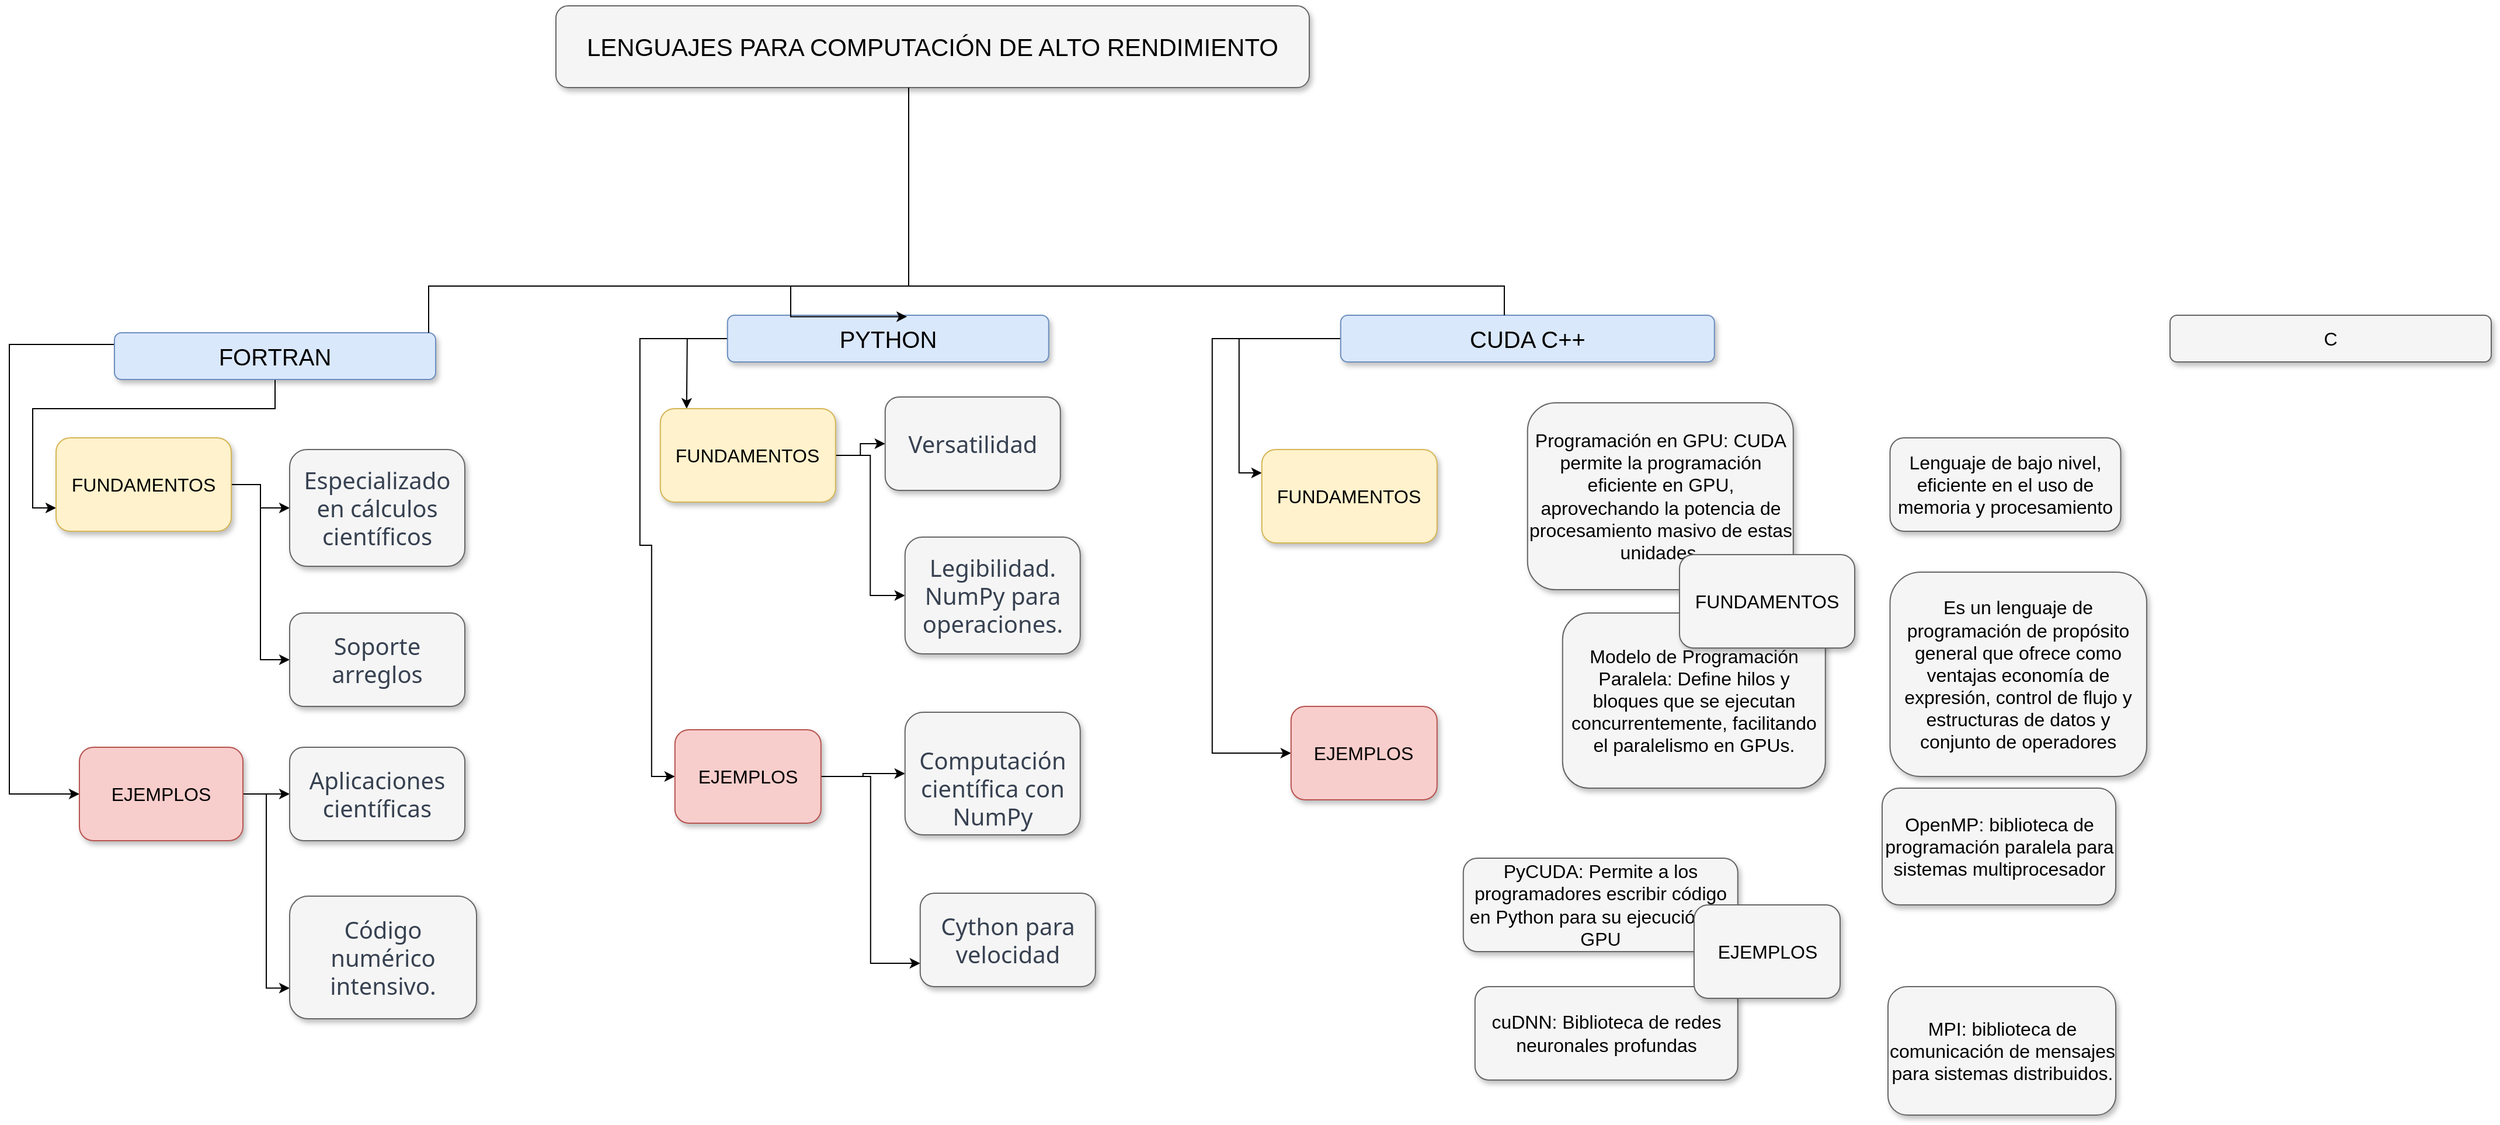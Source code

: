 <mxfile version="22.1.21" type="github">
  <diagram name="Page-1" id="b98fa263-6416-c6ec-5b7d-78bf54ef71d0">
    <mxGraphModel dx="2773" dy="1637" grid="1" gridSize="10" guides="1" tooltips="1" connect="1" arrows="1" fold="1" page="1" pageScale="1.5" pageWidth="1169" pageHeight="826" background="none" math="0" shadow="0">
      <root>
        <mxCell id="0" style=";html=1;" />
        <mxCell id="1" style=";html=1;" parent="0" />
        <mxCell id="303ed1de8c2c98b4-3" value="&lt;font style=&quot;font-size: 21px;&quot;&gt;LENGUAJES PARA COMPUTACIÓN DE ALTO RENDIMIENTO&lt;/font&gt;" style="whiteSpace=wrap;html=1;rounded=1;shadow=1;strokeWidth=1;fontSize=16;align=center;fillColor=#f5f5f5;strokeColor=#666666;" parent="1" vertex="1">
          <mxGeometry x="528" y="170" width="645" height="70" as="geometry" />
        </mxCell>
        <mxCell id="3Gz9zS-fkLntQRFdHaT7-12" style="edgeStyle=orthogonalEdgeStyle;rounded=0;orthogonalLoop=1;jettySize=auto;html=1;exitX=0;exitY=0.25;exitDx=0;exitDy=0;" edge="1" parent="1" source="303ed1de8c2c98b4-5" target="303ed1de8c2c98b4-21">
          <mxGeometry relative="1" as="geometry">
            <Array as="points">
              <mxPoint x="60" y="460" />
              <mxPoint x="60" y="845" />
            </Array>
          </mxGeometry>
        </mxCell>
        <mxCell id="3Gz9zS-fkLntQRFdHaT7-15" style="edgeStyle=orthogonalEdgeStyle;rounded=0;orthogonalLoop=1;jettySize=auto;html=1;entryX=0;entryY=0.75;entryDx=0;entryDy=0;" edge="1" parent="1" source="303ed1de8c2c98b4-5" target="303ed1de8c2c98b4-10">
          <mxGeometry relative="1" as="geometry" />
        </mxCell>
        <mxCell id="303ed1de8c2c98b4-5" value="&lt;font style=&quot;font-size: 20px;&quot;&gt;FORTRAN&lt;/font&gt;" style="whiteSpace=wrap;html=1;rounded=1;shadow=1;strokeWidth=1;fontSize=16;align=center;fillColor=#dae8fc;strokeColor=#6c8ebf;" parent="1" vertex="1">
          <mxGeometry x="150" y="450" width="275" height="40" as="geometry" />
        </mxCell>
        <mxCell id="3Gz9zS-fkLntQRFdHaT7-61" style="edgeStyle=orthogonalEdgeStyle;rounded=0;orthogonalLoop=1;jettySize=auto;html=1;entryX=0;entryY=0.5;entryDx=0;entryDy=0;" edge="1" parent="1" source="303ed1de8c2c98b4-6" target="3Gz9zS-fkLntQRFdHaT7-11">
          <mxGeometry relative="1" as="geometry">
            <Array as="points">
              <mxPoint x="599.89" y="455" />
              <mxPoint x="599.89" y="632" />
              <mxPoint x="609.89" y="632" />
              <mxPoint x="609.89" y="830" />
            </Array>
          </mxGeometry>
        </mxCell>
        <mxCell id="3Gz9zS-fkLntQRFdHaT7-63" style="edgeStyle=orthogonalEdgeStyle;rounded=0;orthogonalLoop=1;jettySize=auto;html=1;" edge="1" parent="1" source="303ed1de8c2c98b4-6">
          <mxGeometry relative="1" as="geometry">
            <mxPoint x="639.89" y="515" as="targetPoint" />
          </mxGeometry>
        </mxCell>
        <mxCell id="303ed1de8c2c98b4-6" value="&lt;font style=&quot;font-size: 20px;&quot;&gt;PYTHON&lt;/font&gt;" style="whiteSpace=wrap;html=1;rounded=1;shadow=1;strokeWidth=1;fontSize=16;align=center;fillColor=#dae8fc;strokeColor=#6c8ebf;" parent="1" vertex="1">
          <mxGeometry x="674.89" y="435" width="275" height="40" as="geometry" />
        </mxCell>
        <mxCell id="3Gz9zS-fkLntQRFdHaT7-70" style="edgeStyle=orthogonalEdgeStyle;rounded=0;orthogonalLoop=1;jettySize=auto;html=1;entryX=0;entryY=0.25;entryDx=0;entryDy=0;" edge="1" parent="1" source="303ed1de8c2c98b4-8" target="4D1bzQeJwv3goNtSGUDf-17">
          <mxGeometry relative="1" as="geometry">
            <Array as="points">
              <mxPoint x="1112.89" y="455" />
              <mxPoint x="1112.89" y="570" />
            </Array>
          </mxGeometry>
        </mxCell>
        <mxCell id="3Gz9zS-fkLntQRFdHaT7-71" style="edgeStyle=orthogonalEdgeStyle;rounded=0;orthogonalLoop=1;jettySize=auto;html=1;entryX=0;entryY=0.5;entryDx=0;entryDy=0;" edge="1" parent="1" source="303ed1de8c2c98b4-8" target="4D1bzQeJwv3goNtSGUDf-18">
          <mxGeometry relative="1" as="geometry">
            <Array as="points">
              <mxPoint x="1089.89" y="455" />
              <mxPoint x="1089.89" y="810" />
            </Array>
          </mxGeometry>
        </mxCell>
        <mxCell id="303ed1de8c2c98b4-8" value="&lt;font style=&quot;font-size: 20px;&quot;&gt;CUDA C++&lt;/font&gt;" style="whiteSpace=wrap;html=1;rounded=1;shadow=1;strokeWidth=1;fontSize=16;align=center;fillColor=#dae8fc;strokeColor=#6c8ebf;" parent="1" vertex="1">
          <mxGeometry x="1199.89" y="435" width="320" height="40" as="geometry" />
        </mxCell>
        <mxCell id="303ed1de8c2c98b4-9" value="C" style="whiteSpace=wrap;html=1;rounded=1;shadow=1;strokeWidth=1;fontSize=16;align=center;fillColor=#f5f5f5;strokeColor=#666666;" parent="1" vertex="1">
          <mxGeometry x="1910" y="435" width="275" height="40" as="geometry" />
        </mxCell>
        <mxCell id="3Gz9zS-fkLntQRFdHaT7-50" style="edgeStyle=orthogonalEdgeStyle;rounded=0;orthogonalLoop=1;jettySize=auto;html=1;" edge="1" parent="1" source="303ed1de8c2c98b4-10" target="3Gz9zS-fkLntQRFdHaT7-42">
          <mxGeometry relative="1" as="geometry" />
        </mxCell>
        <mxCell id="3Gz9zS-fkLntQRFdHaT7-51" style="edgeStyle=orthogonalEdgeStyle;rounded=0;orthogonalLoop=1;jettySize=auto;html=1;entryX=0;entryY=0.5;entryDx=0;entryDy=0;" edge="1" parent="1" source="303ed1de8c2c98b4-10" target="3Gz9zS-fkLntQRFdHaT7-41">
          <mxGeometry relative="1" as="geometry" />
        </mxCell>
        <mxCell id="303ed1de8c2c98b4-10" value="FUNDAMENTOS" style="whiteSpace=wrap;html=1;rounded=1;shadow=1;strokeWidth=1;fontSize=16;align=center;fillColor=#fff2cc;strokeColor=#d6b656;" parent="1" vertex="1">
          <mxGeometry x="100" y="540" width="150" height="80" as="geometry" />
        </mxCell>
        <mxCell id="3Gz9zS-fkLntQRFdHaT7-52" style="edgeStyle=orthogonalEdgeStyle;rounded=0;orthogonalLoop=1;jettySize=auto;html=1;" edge="1" parent="1" source="303ed1de8c2c98b4-21" target="3Gz9zS-fkLntQRFdHaT7-40">
          <mxGeometry relative="1" as="geometry" />
        </mxCell>
        <mxCell id="3Gz9zS-fkLntQRFdHaT7-53" style="edgeStyle=orthogonalEdgeStyle;rounded=0;orthogonalLoop=1;jettySize=auto;html=1;entryX=0;entryY=0.75;entryDx=0;entryDy=0;" edge="1" parent="1" source="303ed1de8c2c98b4-21" target="3Gz9zS-fkLntQRFdHaT7-39">
          <mxGeometry relative="1" as="geometry" />
        </mxCell>
        <mxCell id="303ed1de8c2c98b4-21" value="EJEMPLOS&lt;br&gt;" style="whiteSpace=wrap;html=1;rounded=1;shadow=1;strokeWidth=1;fontSize=16;align=center;fillColor=#f8cecc;strokeColor=#b85450;" parent="1" vertex="1">
          <mxGeometry x="120" y="805" width="140" height="80" as="geometry" />
        </mxCell>
        <mxCell id="303ed1de8c2c98b4-80" style="edgeStyle=orthogonalEdgeStyle;html=1;startSize=6;endFill=0;endSize=6;strokeWidth=1;fontSize=16;rounded=0;endArrow=none;" parent="1" target="303ed1de8c2c98b4-5" edge="1">
          <mxGeometry relative="1" as="geometry">
            <Array as="points">
              <mxPoint x="830" y="250" />
              <mxPoint x="830" y="410" />
              <mxPoint x="419" y="410" />
            </Array>
            <mxPoint x="830" y="250" as="sourcePoint" />
          </mxGeometry>
        </mxCell>
        <mxCell id="303ed1de8c2c98b4-83" style="edgeStyle=orthogonalEdgeStyle;html=1;startSize=6;endFill=0;endSize=6;strokeWidth=1;fontSize=16;rounded=0;endArrow=none;" parent="1" target="303ed1de8c2c98b4-8" edge="1">
          <mxGeometry relative="1" as="geometry">
            <Array as="points">
              <mxPoint x="830" y="410" />
              <mxPoint x="1340" y="410" />
            </Array>
            <mxPoint x="830" y="250" as="sourcePoint" />
          </mxGeometry>
        </mxCell>
        <mxCell id="3Gz9zS-fkLntQRFdHaT7-64" style="edgeStyle=orthogonalEdgeStyle;rounded=0;orthogonalLoop=1;jettySize=auto;html=1;" edge="1" parent="1" source="3Gz9zS-fkLntQRFdHaT7-9" target="3Gz9zS-fkLntQRFdHaT7-44">
          <mxGeometry relative="1" as="geometry" />
        </mxCell>
        <mxCell id="3Gz9zS-fkLntQRFdHaT7-65" style="edgeStyle=orthogonalEdgeStyle;rounded=0;orthogonalLoop=1;jettySize=auto;html=1;entryX=0;entryY=0.5;entryDx=0;entryDy=0;" edge="1" parent="1" source="3Gz9zS-fkLntQRFdHaT7-9" target="3Gz9zS-fkLntQRFdHaT7-47">
          <mxGeometry relative="1" as="geometry" />
        </mxCell>
        <mxCell id="3Gz9zS-fkLntQRFdHaT7-9" value="FUNDAMENTOS" style="whiteSpace=wrap;html=1;rounded=1;shadow=1;strokeWidth=1;fontSize=16;align=center;fillColor=#fff2cc;strokeColor=#d6b656;" vertex="1" parent="1">
          <mxGeometry x="617.39" y="515" width="150" height="80" as="geometry" />
        </mxCell>
        <mxCell id="3Gz9zS-fkLntQRFdHaT7-66" style="edgeStyle=orthogonalEdgeStyle;rounded=0;orthogonalLoop=1;jettySize=auto;html=1;entryX=0;entryY=0.5;entryDx=0;entryDy=0;" edge="1" parent="1" source="3Gz9zS-fkLntQRFdHaT7-11" target="3Gz9zS-fkLntQRFdHaT7-46">
          <mxGeometry relative="1" as="geometry" />
        </mxCell>
        <mxCell id="3Gz9zS-fkLntQRFdHaT7-67" style="edgeStyle=orthogonalEdgeStyle;rounded=0;orthogonalLoop=1;jettySize=auto;html=1;entryX=0;entryY=0.75;entryDx=0;entryDy=0;" edge="1" parent="1" source="3Gz9zS-fkLntQRFdHaT7-11" target="3Gz9zS-fkLntQRFdHaT7-49">
          <mxGeometry relative="1" as="geometry" />
        </mxCell>
        <mxCell id="3Gz9zS-fkLntQRFdHaT7-11" value="EJEMPLOS&lt;br&gt;" style="whiteSpace=wrap;html=1;rounded=1;shadow=1;strokeWidth=1;fontSize=16;align=center;fillColor=#f8cecc;strokeColor=#b85450;" vertex="1" parent="1">
          <mxGeometry x="629.89" y="790" width="125" height="80" as="geometry" />
        </mxCell>
        <mxCell id="3Gz9zS-fkLntQRFdHaT7-39" value="&lt;font style=&quot;font-size: 20px;&quot;&gt;&lt;span style=&quot;color: rgb(55, 65, 81); font-family: Söhne, ui-sans-serif, system-ui, -apple-system, &amp;quot;Segoe UI&amp;quot;, Roboto, Ubuntu, Cantarell, &amp;quot;Noto Sans&amp;quot;, sans-serif, &amp;quot;Helvetica Neue&amp;quot;, Arial, &amp;quot;Apple Color Emoji&amp;quot;, &amp;quot;Segoe UI Emoji&amp;quot;, &amp;quot;Segoe UI Symbol&amp;quot;, &amp;quot;Noto Color Emoji&amp;quot;; font-style: normal; font-variant-ligatures: normal; font-variant-caps: normal; font-weight: 400; letter-spacing: normal; orphans: 2; text-align: left; text-indent: 0px; text-transform: none; widows: 2; word-spacing: 0px; -webkit-text-stroke-width: 0px; text-decoration-thickness: initial; text-decoration-style: initial; text-decoration-color: initial; float: none; display: inline !important;&quot;&gt;Código numérico intensivo.&lt;/span&gt;&lt;br&gt;&lt;/font&gt;" style="whiteSpace=wrap;html=1;rounded=1;shadow=1;strokeWidth=1;fontSize=16;align=center;fillColor=#f5f5f5;strokeColor=#666666;" vertex="1" parent="1">
          <mxGeometry x="300" y="932.5" width="160" height="105" as="geometry" />
        </mxCell>
        <mxCell id="3Gz9zS-fkLntQRFdHaT7-40" value="&lt;font style=&quot;font-size: 20px;&quot;&gt;&lt;span style=&quot;color: rgb(55, 65, 81); font-family: Söhne, ui-sans-serif, system-ui, -apple-system, &amp;quot;Segoe UI&amp;quot;, Roboto, Ubuntu, Cantarell, &amp;quot;Noto Sans&amp;quot;, sans-serif, &amp;quot;Helvetica Neue&amp;quot;, Arial, &amp;quot;Apple Color Emoji&amp;quot;, &amp;quot;Segoe UI Emoji&amp;quot;, &amp;quot;Segoe UI Symbol&amp;quot;, &amp;quot;Noto Color Emoji&amp;quot;; font-style: normal; font-variant-ligatures: normal; font-variant-caps: normal; font-weight: 400; letter-spacing: normal; orphans: 2; text-align: left; text-indent: 0px; text-transform: none; widows: 2; word-spacing: 0px; -webkit-text-stroke-width: 0px; text-decoration-thickness: initial; text-decoration-style: initial; text-decoration-color: initial; float: none; display: inline !important;&quot;&gt;Aplicaciones científicas&lt;/span&gt;&lt;/font&gt;" style="whiteSpace=wrap;html=1;rounded=1;shadow=1;strokeWidth=1;fontSize=16;align=center;fillColor=#f5f5f5;strokeColor=#666666;" vertex="1" parent="1">
          <mxGeometry x="300" y="805" width="150" height="80" as="geometry" />
        </mxCell>
        <mxCell id="3Gz9zS-fkLntQRFdHaT7-41" value="&lt;font style=&quot;font-size: 20px;&quot;&gt;&lt;span style=&quot;color: rgb(55, 65, 81); font-family: Söhne, ui-sans-serif, system-ui, -apple-system, &amp;quot;Segoe UI&amp;quot;, Roboto, Ubuntu, Cantarell, &amp;quot;Noto Sans&amp;quot;, sans-serif, &amp;quot;Helvetica Neue&amp;quot;, Arial, &amp;quot;Apple Color Emoji&amp;quot;, &amp;quot;Segoe UI Emoji&amp;quot;, &amp;quot;Segoe UI Symbol&amp;quot;, &amp;quot;Noto Color Emoji&amp;quot;; font-style: normal; font-variant-ligatures: normal; font-variant-caps: normal; font-weight: 400; letter-spacing: normal; orphans: 2; text-align: left; text-indent: 0px; text-transform: none; widows: 2; word-spacing: 0px; -webkit-text-stroke-width: 0px; text-decoration-thickness: initial; text-decoration-style: initial; text-decoration-color: initial; float: none; display: inline !important;&quot;&gt;Soporte arreglos&lt;/span&gt;&lt;br&gt;&lt;/font&gt;" style="whiteSpace=wrap;html=1;rounded=1;shadow=1;strokeWidth=1;fontSize=16;align=center;fillColor=#f5f5f5;strokeColor=#666666;" vertex="1" parent="1">
          <mxGeometry x="300" y="690" width="150" height="80" as="geometry" />
        </mxCell>
        <mxCell id="3Gz9zS-fkLntQRFdHaT7-42" value="&lt;font style=&quot;font-size: 20px;&quot;&gt;&lt;span style=&quot;color: rgb(55, 65, 81); font-family: Söhne, ui-sans-serif, system-ui, -apple-system, &amp;quot;Segoe UI&amp;quot;, Roboto, Ubuntu, Cantarell, &amp;quot;Noto Sans&amp;quot;, sans-serif, &amp;quot;Helvetica Neue&amp;quot;, Arial, &amp;quot;Apple Color Emoji&amp;quot;, &amp;quot;Segoe UI Emoji&amp;quot;, &amp;quot;Segoe UI Symbol&amp;quot;, &amp;quot;Noto Color Emoji&amp;quot;; font-style: normal; font-variant-ligatures: normal; font-variant-caps: normal; font-weight: 400; letter-spacing: normal; orphans: 2; text-align: left; text-indent: 0px; text-transform: none; widows: 2; word-spacing: 0px; -webkit-text-stroke-width: 0px; text-decoration-thickness: initial; text-decoration-style: initial; text-decoration-color: initial; float: none; display: inline !important;&quot;&gt;Especializado en cálculos científicos&lt;/span&gt;&lt;br&gt;&lt;/font&gt;" style="whiteSpace=wrap;html=1;rounded=1;shadow=1;strokeWidth=1;fontSize=16;align=center;fillColor=#f5f5f5;strokeColor=#666666;" vertex="1" parent="1">
          <mxGeometry x="300" y="550" width="150" height="100" as="geometry" />
        </mxCell>
        <mxCell id="3Gz9zS-fkLntQRFdHaT7-44" value="&lt;font style=&quot;font-size: 20px;&quot;&gt;&lt;span style=&quot;color: rgb(55, 65, 81); font-family: Söhne, ui-sans-serif, system-ui, -apple-system, &amp;quot;Segoe UI&amp;quot;, Roboto, Ubuntu, Cantarell, &amp;quot;Noto Sans&amp;quot;, sans-serif, &amp;quot;Helvetica Neue&amp;quot;, Arial, &amp;quot;Apple Color Emoji&amp;quot;, &amp;quot;Segoe UI Emoji&amp;quot;, &amp;quot;Segoe UI Symbol&amp;quot;, &amp;quot;Noto Color Emoji&amp;quot;; font-style: normal; font-variant-ligatures: normal; font-variant-caps: normal; font-weight: 400; letter-spacing: normal; orphans: 2; text-align: left; text-indent: 0px; text-transform: none; widows: 2; word-spacing: 0px; -webkit-text-stroke-width: 0px; text-decoration-thickness: initial; text-decoration-style: initial; text-decoration-color: initial; float: none; display: inline !important;&quot;&gt;Versatilidad&lt;/span&gt;&lt;br&gt;&lt;/font&gt;" style="whiteSpace=wrap;html=1;rounded=1;shadow=1;strokeWidth=1;fontSize=16;align=center;fillColor=#f5f5f5;strokeColor=#666666;" vertex="1" parent="1">
          <mxGeometry x="809.89" y="505" width="150" height="80" as="geometry" />
        </mxCell>
        <mxCell id="3Gz9zS-fkLntQRFdHaT7-46" value="&lt;font style=&quot;font-size: 20px;&quot;&gt;&lt;br&gt;&lt;span style=&quot;color: rgb(55, 65, 81); font-family: Söhne, ui-sans-serif, system-ui, -apple-system, &amp;quot;Segoe UI&amp;quot;, Roboto, Ubuntu, Cantarell, &amp;quot;Noto Sans&amp;quot;, sans-serif, &amp;quot;Helvetica Neue&amp;quot;, Arial, &amp;quot;Apple Color Emoji&amp;quot;, &amp;quot;Segoe UI Emoji&amp;quot;, &amp;quot;Segoe UI Symbol&amp;quot;, &amp;quot;Noto Color Emoji&amp;quot;; font-style: normal; font-variant-ligatures: normal; font-variant-caps: normal; font-weight: 400; letter-spacing: normal; orphans: 2; text-align: left; text-indent: 0px; text-transform: none; widows: 2; word-spacing: 0px; -webkit-text-stroke-width: 0px; text-decoration-thickness: initial; text-decoration-style: initial; text-decoration-color: initial; float: none; display: inline !important;&quot;&gt;Computación científica con NumPy&lt;/span&gt;&lt;br&gt;&lt;/font&gt;" style="whiteSpace=wrap;html=1;rounded=1;shadow=1;strokeWidth=1;fontSize=16;align=center;fillColor=#f5f5f5;strokeColor=#666666;" vertex="1" parent="1">
          <mxGeometry x="826.89" y="775" width="150" height="105" as="geometry" />
        </mxCell>
        <mxCell id="3Gz9zS-fkLntQRFdHaT7-47" value="&lt;font style=&quot;font-size: 20px;&quot;&gt;&lt;span style=&quot;color: rgb(55, 65, 81); font-family: Söhne, ui-sans-serif, system-ui, -apple-system, &amp;quot;Segoe UI&amp;quot;, Roboto, Ubuntu, Cantarell, &amp;quot;Noto Sans&amp;quot;, sans-serif, &amp;quot;Helvetica Neue&amp;quot;, Arial, &amp;quot;Apple Color Emoji&amp;quot;, &amp;quot;Segoe UI Emoji&amp;quot;, &amp;quot;Segoe UI Symbol&amp;quot;, &amp;quot;Noto Color Emoji&amp;quot;; font-style: normal; font-variant-ligatures: normal; font-variant-caps: normal; font-weight: 400; letter-spacing: normal; orphans: 2; text-align: left; text-indent: 0px; text-transform: none; widows: 2; word-spacing: 0px; -webkit-text-stroke-width: 0px; text-decoration-thickness: initial; text-decoration-style: initial; text-decoration-color: initial; float: none; display: inline !important;&quot;&gt;Legibilidad. NumPy para operaciones.&lt;/span&gt;&lt;br&gt;&lt;/font&gt;" style="whiteSpace=wrap;html=1;rounded=1;shadow=1;strokeWidth=1;fontSize=16;align=center;fillColor=#f5f5f5;strokeColor=#666666;" vertex="1" parent="1">
          <mxGeometry x="826.89" y="625" width="150" height="100" as="geometry" />
        </mxCell>
        <mxCell id="3Gz9zS-fkLntQRFdHaT7-49" value="&lt;font style=&quot;font-size: 20px;&quot;&gt;&lt;span style=&quot;color: rgb(55, 65, 81); font-family: Söhne, ui-sans-serif, system-ui, -apple-system, &amp;quot;Segoe UI&amp;quot;, Roboto, Ubuntu, Cantarell, &amp;quot;Noto Sans&amp;quot;, sans-serif, &amp;quot;Helvetica Neue&amp;quot;, Arial, &amp;quot;Apple Color Emoji&amp;quot;, &amp;quot;Segoe UI Emoji&amp;quot;, &amp;quot;Segoe UI Symbol&amp;quot;, &amp;quot;Noto Color Emoji&amp;quot;; font-style: normal; font-variant-ligatures: normal; font-variant-caps: normal; font-weight: 400; letter-spacing: normal; orphans: 2; text-align: left; text-indent: 0px; text-transform: none; widows: 2; word-spacing: 0px; -webkit-text-stroke-width: 0px; text-decoration-thickness: initial; text-decoration-style: initial; text-decoration-color: initial; float: none; display: inline !important;&quot;&gt;Cython para velocidad&lt;/span&gt;&lt;br&gt;&lt;/font&gt;" style="whiteSpace=wrap;html=1;rounded=1;shadow=1;strokeWidth=1;fontSize=16;align=center;fillColor=#f5f5f5;strokeColor=#666666;" vertex="1" parent="1">
          <mxGeometry x="839.89" y="930" width="150" height="80" as="geometry" />
        </mxCell>
        <mxCell id="3Gz9zS-fkLntQRFdHaT7-55" style="edgeStyle=orthogonalEdgeStyle;rounded=0;orthogonalLoop=1;jettySize=auto;html=1;entryX=0.559;entryY=0.031;entryDx=0;entryDy=0;entryPerimeter=0;" edge="1" parent="1" source="303ed1de8c2c98b4-3" target="303ed1de8c2c98b4-6">
          <mxGeometry relative="1" as="geometry">
            <Array as="points">
              <mxPoint x="830" y="410" />
              <mxPoint x="729" y="410" />
            </Array>
          </mxGeometry>
        </mxCell>
        <mxCell id="4D1bzQeJwv3goNtSGUDf-17" value="FUNDAMENTOS" style="whiteSpace=wrap;html=1;rounded=1;shadow=1;strokeWidth=1;fontSize=16;align=center;fillColor=#fff2cc;strokeColor=#d6b656;" vertex="1" parent="1">
          <mxGeometry x="1132.39" y="550" width="150" height="80" as="geometry" />
        </mxCell>
        <mxCell id="4D1bzQeJwv3goNtSGUDf-18" value="EJEMPLOS&lt;br&gt;" style="whiteSpace=wrap;html=1;rounded=1;shadow=1;strokeWidth=1;fontSize=16;align=center;fillColor=#f8cecc;strokeColor=#b85450;" vertex="1" parent="1">
          <mxGeometry x="1157.39" y="770" width="125" height="80" as="geometry" />
        </mxCell>
        <mxCell id="4D1bzQeJwv3goNtSGUDf-19" value="PyCUDA:&amp;nbsp;Permite a los programadores escribir código en Python para su ejecución en GPU&lt;br&gt;" style="whiteSpace=wrap;html=1;rounded=1;shadow=1;strokeWidth=1;fontSize=16;align=center;fillColor=#f5f5f5;strokeColor=#666666;" vertex="1" parent="1">
          <mxGeometry x="1304.89" y="900" width="235" height="80" as="geometry" />
        </mxCell>
        <mxCell id="4D1bzQeJwv3goNtSGUDf-20" value="Modelo de Programación Paralela: Define hilos y bloques que se ejecutan concurrentemente, facilitando el paralelismo en GPUs." style="whiteSpace=wrap;html=1;rounded=1;shadow=1;strokeWidth=1;fontSize=16;align=center;fillColor=#f5f5f5;strokeColor=#666666;" vertex="1" parent="1">
          <mxGeometry x="1389.89" y="690" width="225" height="150" as="geometry" />
        </mxCell>
        <mxCell id="4D1bzQeJwv3goNtSGUDf-21" value="Programación en GPU: CUDA permite la programación eficiente en GPU, aprovechando la potencia de procesamiento masivo de estas unidades." style="whiteSpace=wrap;html=1;rounded=1;shadow=1;strokeWidth=1;fontSize=16;align=center;fillColor=#f5f5f5;strokeColor=#666666;" vertex="1" parent="1">
          <mxGeometry x="1359.89" y="510" width="227.5" height="160" as="geometry" />
        </mxCell>
        <mxCell id="4D1bzQeJwv3goNtSGUDf-22" value="cuDNN:&amp;nbsp;Biblioteca de redes neuronales profundas" style="whiteSpace=wrap;html=1;rounded=1;shadow=1;strokeWidth=1;fontSize=16;align=center;fillColor=#f5f5f5;strokeColor=#666666;" vertex="1" parent="1">
          <mxGeometry x="1314.89" y="1010" width="225" height="80" as="geometry" />
        </mxCell>
        <mxCell id="4D1bzQeJwv3goNtSGUDf-23" value="FUNDAMENTOS" style="whiteSpace=wrap;html=1;rounded=1;shadow=1;strokeWidth=1;fontSize=16;align=center;fillColor=#f5f5f5;strokeColor=#666666;" vertex="1" parent="1">
          <mxGeometry x="1490" y="640" width="150" height="80" as="geometry" />
        </mxCell>
        <mxCell id="4D1bzQeJwv3goNtSGUDf-24" value="EJEMPLOS&lt;br&gt;" style="whiteSpace=wrap;html=1;rounded=1;shadow=1;strokeWidth=1;fontSize=16;align=center;fillColor=#f5f5f5;strokeColor=#666666;" vertex="1" parent="1">
          <mxGeometry x="1502.5" y="940" width="125" height="80" as="geometry" />
        </mxCell>
        <mxCell id="4D1bzQeJwv3goNtSGUDf-25" value="OpenMP: biblioteca de programación paralela para sistemas&amp;nbsp;multiprocesador" style="whiteSpace=wrap;html=1;rounded=1;shadow=1;strokeWidth=1;fontSize=16;align=center;fillColor=#f5f5f5;strokeColor=#666666;" vertex="1" parent="1">
          <mxGeometry x="1663.5" y="840" width="200" height="100" as="geometry" />
        </mxCell>
        <mxCell id="4D1bzQeJwv3goNtSGUDf-26" value="Es un lenguaje de programación de propósito general que ofrece como ventajas economía de expresión, control de flujo y estructuras de datos y conjunto de operadores" style="whiteSpace=wrap;html=1;rounded=1;shadow=1;strokeWidth=1;fontSize=16;align=center;fillColor=#f5f5f5;strokeColor=#666666;" vertex="1" parent="1">
          <mxGeometry x="1670.25" y="655" width="219.75" height="175" as="geometry" />
        </mxCell>
        <mxCell id="4D1bzQeJwv3goNtSGUDf-27" value="Lenguaje de bajo nivel, eficiente en el uso de memoria y procesamiento" style="whiteSpace=wrap;html=1;rounded=1;shadow=1;strokeWidth=1;fontSize=16;align=center;fillColor=#f5f5f5;strokeColor=#666666;" vertex="1" parent="1">
          <mxGeometry x="1670.25" y="540" width="197.5" height="80" as="geometry" />
        </mxCell>
        <mxCell id="4D1bzQeJwv3goNtSGUDf-28" value="MPI: biblioteca de comunicación de mensajes para sistemas distribuidos." style="whiteSpace=wrap;html=1;rounded=1;shadow=1;strokeWidth=1;fontSize=16;align=center;fillColor=#f5f5f5;strokeColor=#666666;" vertex="1" parent="1">
          <mxGeometry x="1668.5" y="1010" width="195" height="110" as="geometry" />
        </mxCell>
      </root>
    </mxGraphModel>
  </diagram>
</mxfile>
